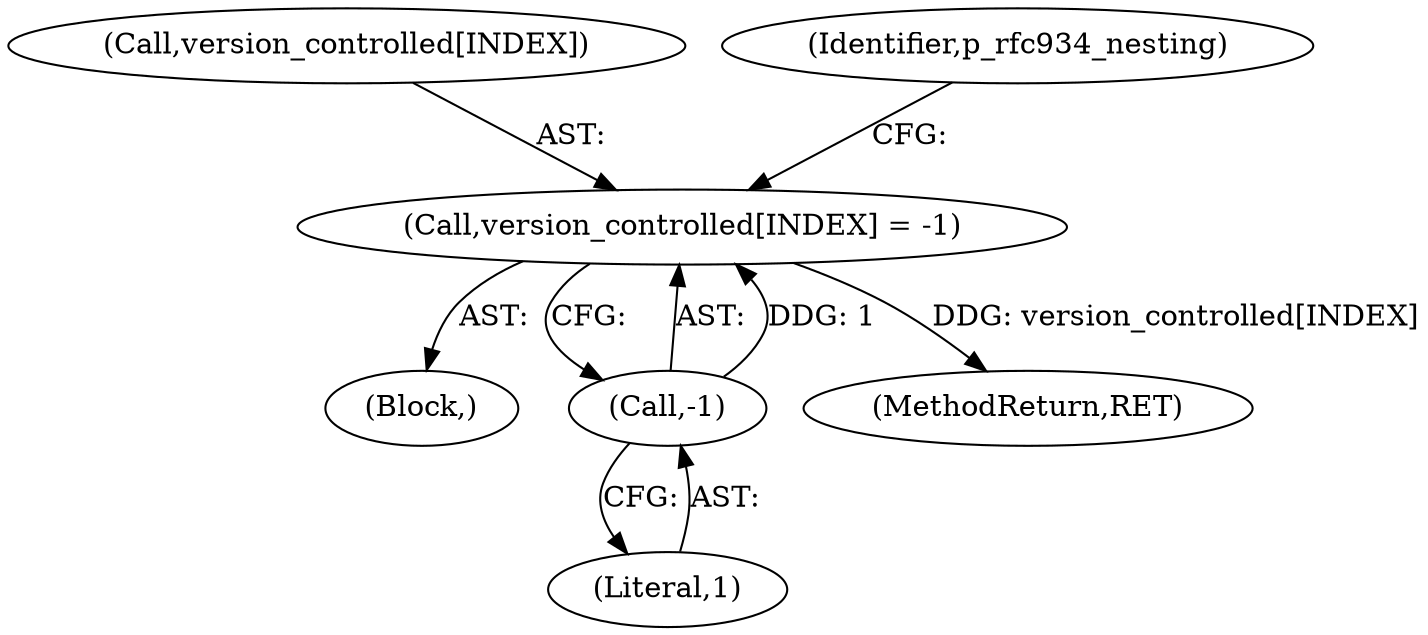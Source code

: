 digraph "0_savannah_f290f48a621867084884bfff87f8093c15195e6a@array" {
"1000304" [label="(Call,version_controlled[INDEX] = -1)"];
"1000308" [label="(Call,-1)"];
"1000304" [label="(Call,version_controlled[INDEX] = -1)"];
"1000305" [label="(Call,version_controlled[INDEX])"];
"1000311" [label="(Identifier,p_rfc934_nesting)"];
"1000129" [label="(Block,)"];
"1002173" [label="(MethodReturn,RET)"];
"1000309" [label="(Literal,1)"];
"1000308" [label="(Call,-1)"];
"1000304" -> "1000129"  [label="AST: "];
"1000304" -> "1000308"  [label="CFG: "];
"1000305" -> "1000304"  [label="AST: "];
"1000308" -> "1000304"  [label="AST: "];
"1000311" -> "1000304"  [label="CFG: "];
"1000304" -> "1002173"  [label="DDG: version_controlled[INDEX]"];
"1000308" -> "1000304"  [label="DDG: 1"];
"1000308" -> "1000309"  [label="CFG: "];
"1000309" -> "1000308"  [label="AST: "];
}
